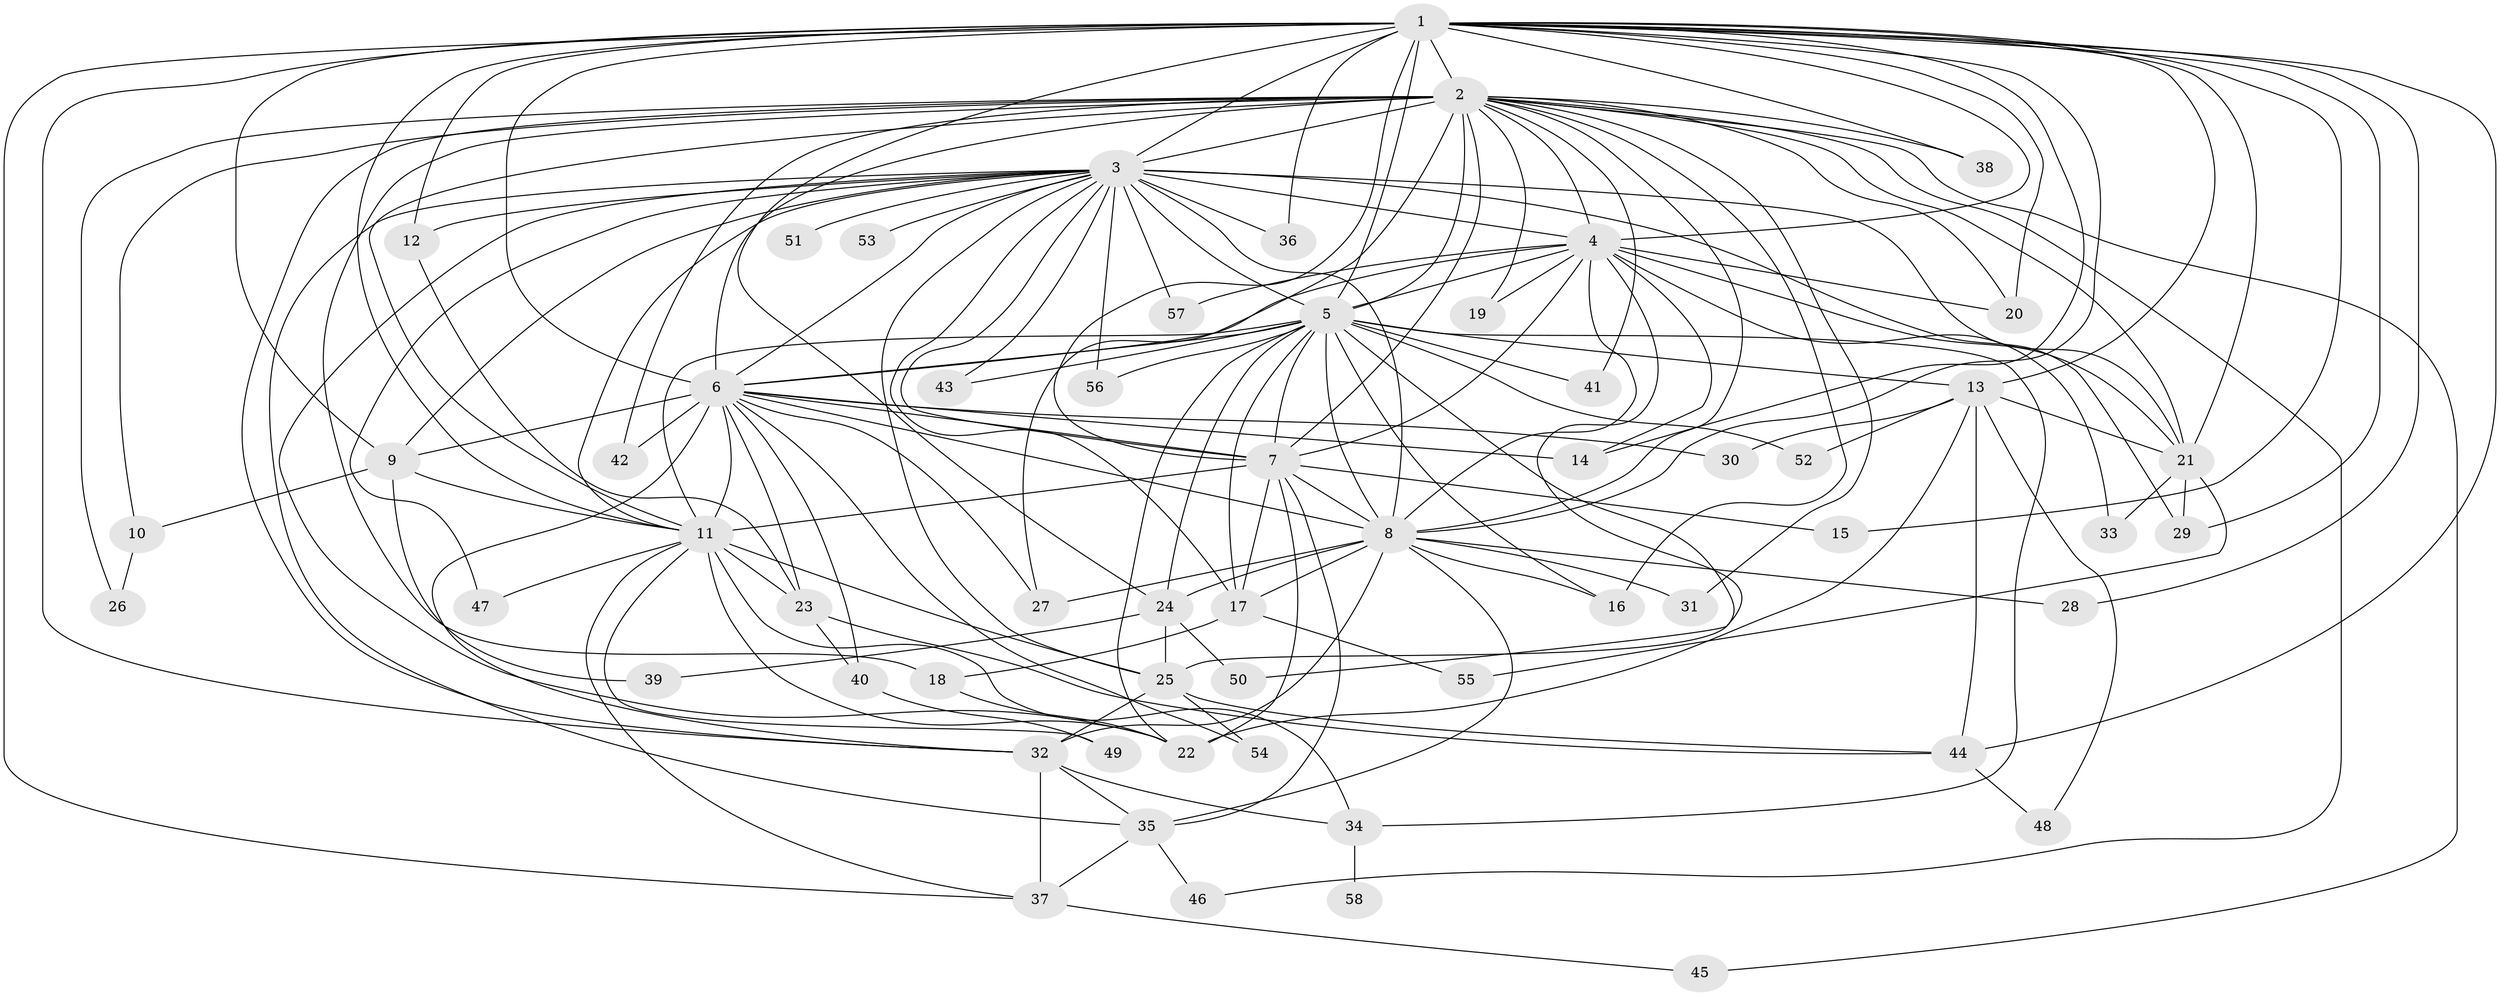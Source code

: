 // original degree distribution, {26: 0.017241379310344827, 17: 0.017241379310344827, 30: 0.008620689655172414, 18: 0.008620689655172414, 24: 0.008620689655172414, 20: 0.008620689655172414, 28: 0.008620689655172414, 21: 0.008620689655172414, 5: 0.0603448275862069, 3: 0.23275862068965517, 2: 0.5431034482758621, 8: 0.008620689655172414, 4: 0.05172413793103448, 7: 0.008620689655172414, 6: 0.008620689655172414}
// Generated by graph-tools (version 1.1) at 2025/34/03/09/25 02:34:58]
// undirected, 58 vertices, 159 edges
graph export_dot {
graph [start="1"]
  node [color=gray90,style=filled];
  1;
  2;
  3;
  4;
  5;
  6;
  7;
  8;
  9;
  10;
  11;
  12;
  13;
  14;
  15;
  16;
  17;
  18;
  19;
  20;
  21;
  22;
  23;
  24;
  25;
  26;
  27;
  28;
  29;
  30;
  31;
  32;
  33;
  34;
  35;
  36;
  37;
  38;
  39;
  40;
  41;
  42;
  43;
  44;
  45;
  46;
  47;
  48;
  49;
  50;
  51;
  52;
  53;
  54;
  55;
  56;
  57;
  58;
  1 -- 2 [weight=4.0];
  1 -- 3 [weight=3.0];
  1 -- 4 [weight=3.0];
  1 -- 5 [weight=3.0];
  1 -- 6 [weight=3.0];
  1 -- 7 [weight=2.0];
  1 -- 8 [weight=3.0];
  1 -- 9 [weight=1.0];
  1 -- 11 [weight=1.0];
  1 -- 12 [weight=1.0];
  1 -- 13 [weight=1.0];
  1 -- 14 [weight=1.0];
  1 -- 15 [weight=1.0];
  1 -- 20 [weight=1.0];
  1 -- 21 [weight=1.0];
  1 -- 24 [weight=1.0];
  1 -- 28 [weight=1.0];
  1 -- 29 [weight=2.0];
  1 -- 32 [weight=2.0];
  1 -- 36 [weight=2.0];
  1 -- 37 [weight=1.0];
  1 -- 38 [weight=1.0];
  1 -- 44 [weight=1.0];
  2 -- 3 [weight=3.0];
  2 -- 4 [weight=2.0];
  2 -- 5 [weight=2.0];
  2 -- 6 [weight=2.0];
  2 -- 7 [weight=2.0];
  2 -- 8 [weight=2.0];
  2 -- 10 [weight=1.0];
  2 -- 11 [weight=1.0];
  2 -- 16 [weight=1.0];
  2 -- 18 [weight=1.0];
  2 -- 19 [weight=1.0];
  2 -- 20 [weight=1.0];
  2 -- 21 [weight=1.0];
  2 -- 26 [weight=1.0];
  2 -- 27 [weight=1.0];
  2 -- 31 [weight=2.0];
  2 -- 32 [weight=1.0];
  2 -- 38 [weight=1.0];
  2 -- 41 [weight=2.0];
  2 -- 42 [weight=1.0];
  2 -- 45 [weight=1.0];
  2 -- 46 [weight=1.0];
  3 -- 4 [weight=1.0];
  3 -- 5 [weight=1.0];
  3 -- 6 [weight=1.0];
  3 -- 7 [weight=1.0];
  3 -- 8 [weight=1.0];
  3 -- 9 [weight=1.0];
  3 -- 11 [weight=1.0];
  3 -- 12 [weight=1.0];
  3 -- 17 [weight=1.0];
  3 -- 21 [weight=1.0];
  3 -- 22 [weight=1.0];
  3 -- 25 [weight=1.0];
  3 -- 29 [weight=1.0];
  3 -- 35 [weight=1.0];
  3 -- 36 [weight=1.0];
  3 -- 43 [weight=1.0];
  3 -- 47 [weight=1.0];
  3 -- 51 [weight=1.0];
  3 -- 53 [weight=1.0];
  3 -- 56 [weight=1.0];
  3 -- 57 [weight=1.0];
  4 -- 5 [weight=1.0];
  4 -- 6 [weight=1.0];
  4 -- 7 [weight=1.0];
  4 -- 8 [weight=1.0];
  4 -- 14 [weight=1.0];
  4 -- 19 [weight=1.0];
  4 -- 20 [weight=1.0];
  4 -- 21 [weight=1.0];
  4 -- 25 [weight=1.0];
  4 -- 33 [weight=1.0];
  4 -- 57 [weight=1.0];
  5 -- 6 [weight=1.0];
  5 -- 7 [weight=2.0];
  5 -- 8 [weight=2.0];
  5 -- 11 [weight=1.0];
  5 -- 13 [weight=1.0];
  5 -- 16 [weight=1.0];
  5 -- 17 [weight=1.0];
  5 -- 22 [weight=1.0];
  5 -- 24 [weight=1.0];
  5 -- 34 [weight=1.0];
  5 -- 41 [weight=1.0];
  5 -- 43 [weight=2.0];
  5 -- 50 [weight=1.0];
  5 -- 52 [weight=1.0];
  5 -- 56 [weight=1.0];
  6 -- 7 [weight=1.0];
  6 -- 8 [weight=1.0];
  6 -- 9 [weight=1.0];
  6 -- 11 [weight=1.0];
  6 -- 14 [weight=1.0];
  6 -- 23 [weight=1.0];
  6 -- 27 [weight=1.0];
  6 -- 30 [weight=1.0];
  6 -- 32 [weight=1.0];
  6 -- 40 [weight=1.0];
  6 -- 42 [weight=1.0];
  6 -- 54 [weight=1.0];
  7 -- 8 [weight=2.0];
  7 -- 11 [weight=11.0];
  7 -- 15 [weight=2.0];
  7 -- 17 [weight=1.0];
  7 -- 22 [weight=1.0];
  7 -- 35 [weight=1.0];
  8 -- 16 [weight=1.0];
  8 -- 17 [weight=1.0];
  8 -- 24 [weight=1.0];
  8 -- 27 [weight=1.0];
  8 -- 28 [weight=2.0];
  8 -- 31 [weight=1.0];
  8 -- 32 [weight=8.0];
  8 -- 35 [weight=1.0];
  9 -- 10 [weight=1.0];
  9 -- 11 [weight=2.0];
  9 -- 39 [weight=1.0];
  10 -- 26 [weight=1.0];
  11 -- 22 [weight=1.0];
  11 -- 23 [weight=1.0];
  11 -- 25 [weight=1.0];
  11 -- 34 [weight=1.0];
  11 -- 37 [weight=1.0];
  11 -- 47 [weight=1.0];
  11 -- 49 [weight=1.0];
  12 -- 23 [weight=1.0];
  13 -- 21 [weight=1.0];
  13 -- 22 [weight=1.0];
  13 -- 30 [weight=1.0];
  13 -- 44 [weight=1.0];
  13 -- 48 [weight=1.0];
  13 -- 52 [weight=1.0];
  17 -- 18 [weight=1.0];
  17 -- 55 [weight=1.0];
  18 -- 22 [weight=1.0];
  21 -- 29 [weight=1.0];
  21 -- 33 [weight=1.0];
  21 -- 55 [weight=1.0];
  23 -- 40 [weight=1.0];
  23 -- 44 [weight=1.0];
  24 -- 25 [weight=1.0];
  24 -- 39 [weight=1.0];
  24 -- 50 [weight=1.0];
  25 -- 32 [weight=1.0];
  25 -- 44 [weight=1.0];
  25 -- 54 [weight=1.0];
  32 -- 34 [weight=1.0];
  32 -- 35 [weight=1.0];
  32 -- 37 [weight=1.0];
  34 -- 58 [weight=1.0];
  35 -- 37 [weight=1.0];
  35 -- 46 [weight=1.0];
  37 -- 45 [weight=1.0];
  40 -- 49 [weight=1.0];
  44 -- 48 [weight=1.0];
}
